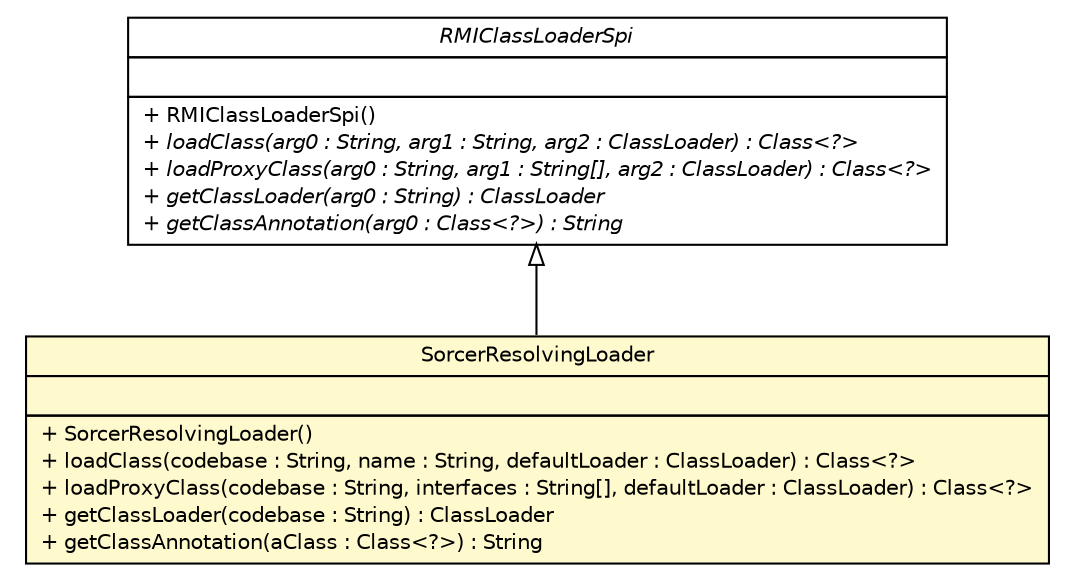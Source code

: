 #!/usr/local/bin/dot
#
# Class diagram 
# Generated by UMLGraph version R5_6 (http://www.umlgraph.org/)
#

digraph G {
	edge [fontname="Helvetica",fontsize=10,labelfontname="Helvetica",labelfontsize=10];
	node [fontname="Helvetica",fontsize=10,shape=plaintext];
	nodesep=0.25;
	ranksep=0.5;
	// sorcer.rio.rmi.SorcerResolvingLoader
	c455104 [label=<<table title="sorcer.rio.rmi.SorcerResolvingLoader" border="0" cellborder="1" cellspacing="0" cellpadding="2" port="p" bgcolor="lemonChiffon" href="./SorcerResolvingLoader.html">
		<tr><td><table border="0" cellspacing="0" cellpadding="1">
<tr><td align="center" balign="center"> SorcerResolvingLoader </td></tr>
		</table></td></tr>
		<tr><td><table border="0" cellspacing="0" cellpadding="1">
<tr><td align="left" balign="left">  </td></tr>
		</table></td></tr>
		<tr><td><table border="0" cellspacing="0" cellpadding="1">
<tr><td align="left" balign="left"> + SorcerResolvingLoader() </td></tr>
<tr><td align="left" balign="left"> + loadClass(codebase : String, name : String, defaultLoader : ClassLoader) : Class&lt;?&gt; </td></tr>
<tr><td align="left" balign="left"> + loadProxyClass(codebase : String, interfaces : String[], defaultLoader : ClassLoader) : Class&lt;?&gt; </td></tr>
<tr><td align="left" balign="left"> + getClassLoader(codebase : String) : ClassLoader </td></tr>
<tr><td align="left" balign="left"> + getClassAnnotation(aClass : Class&lt;?&gt;) : String </td></tr>
		</table></td></tr>
		</table>>, URL="./SorcerResolvingLoader.html", fontname="Helvetica", fontcolor="black", fontsize=10.0];
	//sorcer.rio.rmi.SorcerResolvingLoader extends java.rmi.server.RMIClassLoaderSpi
	c455296:p -> c455104:p [dir=back,arrowtail=empty];
	// java.rmi.server.RMIClassLoaderSpi
	c455296 [label=<<table title="java.rmi.server.RMIClassLoaderSpi" border="0" cellborder="1" cellspacing="0" cellpadding="2" port="p" href="http://docs.oracle.com/javase/7/docs/api/java/rmi/server/RMIClassLoaderSpi.html">
		<tr><td><table border="0" cellspacing="0" cellpadding="1">
<tr><td align="center" balign="center"><font face="Helvetica-Oblique"> RMIClassLoaderSpi </font></td></tr>
		</table></td></tr>
		<tr><td><table border="0" cellspacing="0" cellpadding="1">
<tr><td align="left" balign="left">  </td></tr>
		</table></td></tr>
		<tr><td><table border="0" cellspacing="0" cellpadding="1">
<tr><td align="left" balign="left"> + RMIClassLoaderSpi() </td></tr>
<tr><td align="left" balign="left"><font face="Helvetica-Oblique" point-size="10.0"> + loadClass(arg0 : String, arg1 : String, arg2 : ClassLoader) : Class&lt;?&gt; </font></td></tr>
<tr><td align="left" balign="left"><font face="Helvetica-Oblique" point-size="10.0"> + loadProxyClass(arg0 : String, arg1 : String[], arg2 : ClassLoader) : Class&lt;?&gt; </font></td></tr>
<tr><td align="left" balign="left"><font face="Helvetica-Oblique" point-size="10.0"> + getClassLoader(arg0 : String) : ClassLoader </font></td></tr>
<tr><td align="left" balign="left"><font face="Helvetica-Oblique" point-size="10.0"> + getClassAnnotation(arg0 : Class&lt;?&gt;) : String </font></td></tr>
		</table></td></tr>
		</table>>, URL="http://docs.oracle.com/javase/7/docs/api/java/rmi/server/RMIClassLoaderSpi.html", fontname="Helvetica", fontcolor="black", fontsize=10.0];
}

